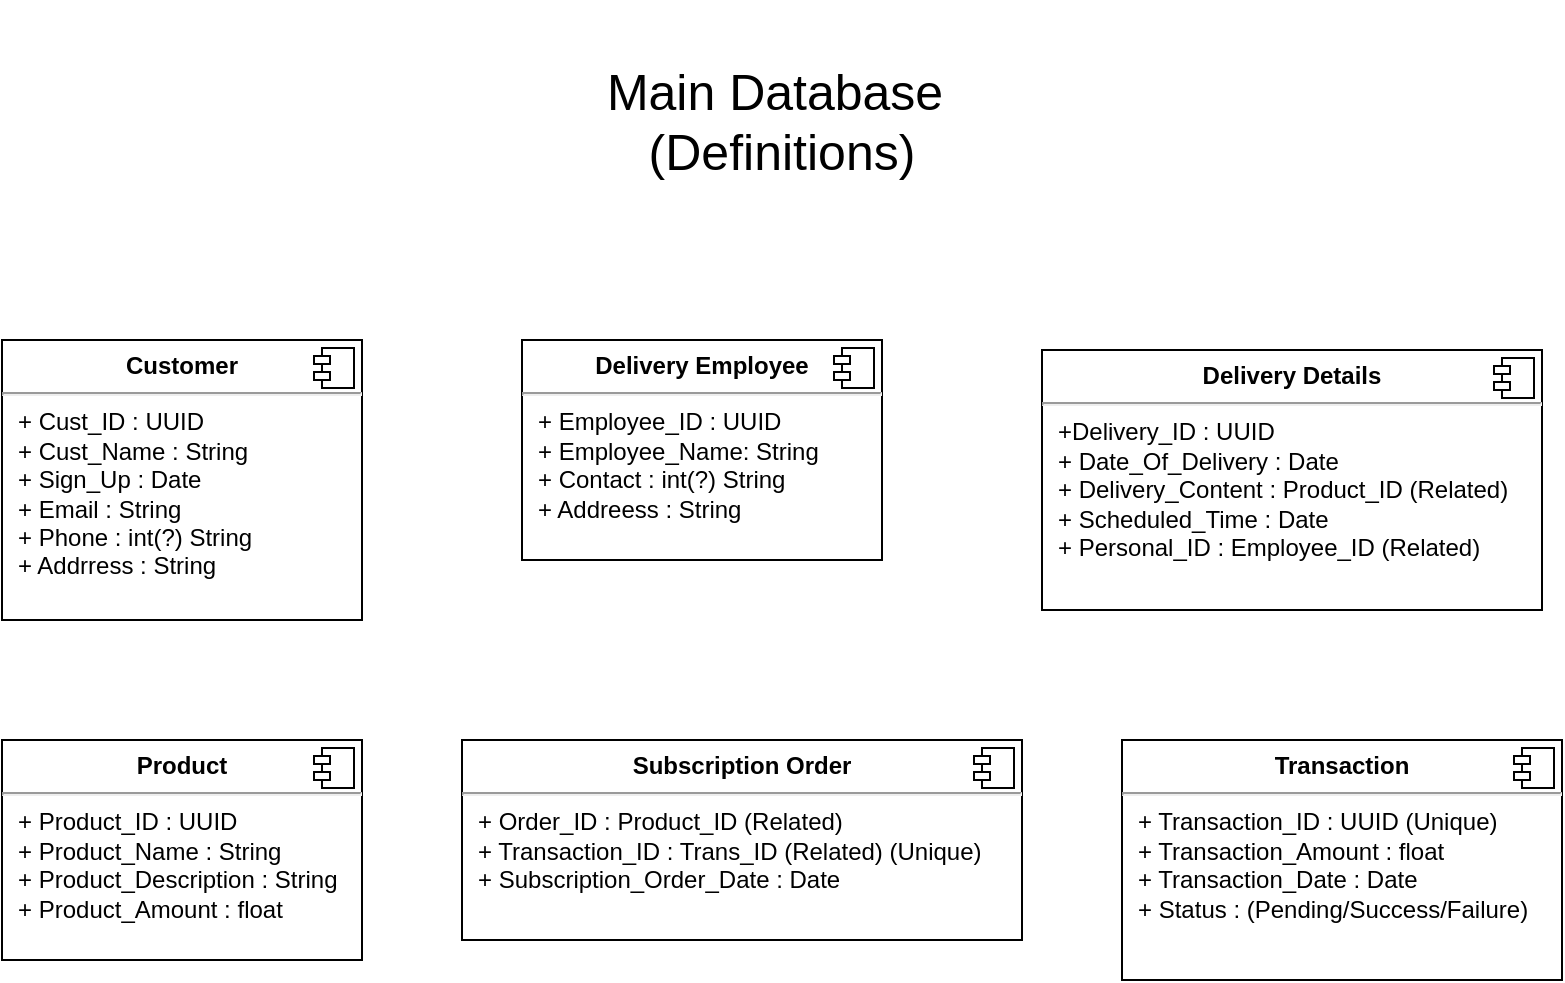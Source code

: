 <mxfile version="20.5.1" type="github" pages="3">
  <diagram id="R2lEEEUBdFMjLlhIrx00" name="Main Database">
    <mxGraphModel dx="1038" dy="539" grid="1" gridSize="10" guides="1" tooltips="1" connect="1" arrows="1" fold="1" page="1" pageScale="1" pageWidth="827" pageHeight="1169" math="0" shadow="0" extFonts="Permanent Marker^https://fonts.googleapis.com/css?family=Permanent+Marker">
      <root>
        <mxCell id="0" />
        <mxCell id="1" parent="0" />
        <mxCell id="pP9zIYHs6LU0-1jrcYSO-6" value="&lt;p style=&quot;margin:0px;margin-top:6px;text-align:center;&quot;&gt;&lt;b&gt;Customer&lt;/b&gt;&lt;/p&gt;&lt;hr&gt;&lt;p style=&quot;margin:0px;margin-left:8px;&quot;&gt;+ Cust_ID : UUID&lt;/p&gt;&lt;p style=&quot;margin:0px;margin-left:8px;&quot;&gt;+ Cust_Name : String&lt;/p&gt;&lt;p style=&quot;margin:0px;margin-left:8px;&quot;&gt;+ Sign_Up : Date&lt;/p&gt;&lt;p style=&quot;margin:0px;margin-left:8px;&quot;&gt;+ Email : String&lt;/p&gt;&lt;p style=&quot;margin:0px;margin-left:8px;&quot;&gt;+ Phone : int(?) String&lt;/p&gt;&lt;p style=&quot;margin:0px;margin-left:8px;&quot;&gt;+ Addrress : String&lt;/p&gt;" style="align=left;overflow=fill;html=1;dropTarget=0;" vertex="1" parent="1">
          <mxGeometry x="24" y="210" width="180" height="140" as="geometry" />
        </mxCell>
        <mxCell id="pP9zIYHs6LU0-1jrcYSO-7" value="" style="shape=component;jettyWidth=8;jettyHeight=4;" vertex="1" parent="pP9zIYHs6LU0-1jrcYSO-6">
          <mxGeometry x="1" width="20" height="20" relative="1" as="geometry">
            <mxPoint x="-24" y="4" as="offset" />
          </mxGeometry>
        </mxCell>
        <mxCell id="UmgTyD-XWOnBGixI6zab-1" value="&lt;p style=&quot;margin:0px;margin-top:6px;text-align:center;&quot;&gt;&lt;b&gt;Delivery Employee&lt;/b&gt;&lt;/p&gt;&lt;hr&gt;&lt;p style=&quot;margin:0px;margin-left:8px;&quot;&gt;+ Employee_ID : UUID&lt;br&gt;&lt;/p&gt;&lt;p style=&quot;margin:0px;margin-left:8px;&quot;&gt;+ Employee_Name: String&lt;/p&gt;&lt;p style=&quot;margin:0px;margin-left:8px;&quot;&gt;+ Contact : int(?) String&lt;/p&gt;&lt;p style=&quot;margin:0px;margin-left:8px;&quot;&gt;+ Addreess : String&lt;/p&gt;" style="align=left;overflow=fill;html=1;dropTarget=0;" vertex="1" parent="1">
          <mxGeometry x="284" y="210" width="180" height="110" as="geometry" />
        </mxCell>
        <mxCell id="UmgTyD-XWOnBGixI6zab-2" value="" style="shape=component;jettyWidth=8;jettyHeight=4;" vertex="1" parent="UmgTyD-XWOnBGixI6zab-1">
          <mxGeometry x="1" width="20" height="20" relative="1" as="geometry">
            <mxPoint x="-24" y="4" as="offset" />
          </mxGeometry>
        </mxCell>
        <mxCell id="UmgTyD-XWOnBGixI6zab-3" value="&lt;p style=&quot;margin:0px;margin-top:6px;text-align:center;&quot;&gt;&lt;b&gt;Delivery Details&lt;/b&gt;&lt;/p&gt;&lt;hr&gt;&lt;p style=&quot;margin:0px;margin-left:8px;&quot;&gt;+Delivery_ID : UUID&lt;/p&gt;&lt;p style=&quot;margin:0px;margin-left:8px;&quot;&gt;+ Date_Of_Delivery : Date&lt;/p&gt;&lt;p style=&quot;margin:0px;margin-left:8px;&quot;&gt;+ Delivery_Content : Product_ID (Related)&lt;/p&gt;&lt;p style=&quot;margin:0px;margin-left:8px;&quot;&gt;+ Scheduled_Time : Date&lt;/p&gt;&lt;p style=&quot;margin:0px;margin-left:8px;&quot;&gt;+ Personal_ID : Employee_ID (Related)&lt;/p&gt;" style="align=left;overflow=fill;html=1;dropTarget=0;" vertex="1" parent="1">
          <mxGeometry x="544" y="215" width="250" height="130" as="geometry" />
        </mxCell>
        <mxCell id="UmgTyD-XWOnBGixI6zab-4" value="" style="shape=component;jettyWidth=8;jettyHeight=4;" vertex="1" parent="UmgTyD-XWOnBGixI6zab-3">
          <mxGeometry x="1" width="20" height="20" relative="1" as="geometry">
            <mxPoint x="-24" y="4" as="offset" />
          </mxGeometry>
        </mxCell>
        <mxCell id="UmgTyD-XWOnBGixI6zab-5" value="&lt;p style=&quot;margin:0px;margin-top:6px;text-align:center;&quot;&gt;&lt;b&gt;Product&lt;/b&gt;&lt;/p&gt;&lt;hr&gt;&lt;p style=&quot;margin:0px;margin-left:8px;&quot;&gt;+ Product_ID : UUID&lt;/p&gt;&lt;p style=&quot;margin:0px;margin-left:8px;&quot;&gt;+ Product_Name : String&lt;/p&gt;&lt;p style=&quot;margin:0px;margin-left:8px;&quot;&gt;+ Product_Description : String&lt;/p&gt;&lt;p style=&quot;margin:0px;margin-left:8px;&quot;&gt;+ Product_Amount : float&lt;/p&gt;" style="align=left;overflow=fill;html=1;dropTarget=0;" vertex="1" parent="1">
          <mxGeometry x="24" y="410" width="180" height="110" as="geometry" />
        </mxCell>
        <mxCell id="UmgTyD-XWOnBGixI6zab-6" value="" style="shape=component;jettyWidth=8;jettyHeight=4;" vertex="1" parent="UmgTyD-XWOnBGixI6zab-5">
          <mxGeometry x="1" width="20" height="20" relative="1" as="geometry">
            <mxPoint x="-24" y="4" as="offset" />
          </mxGeometry>
        </mxCell>
        <mxCell id="T0kVEuVDd7RmYPfhUP_d-3" value="&lt;p style=&quot;margin:0px;margin-top:6px;text-align:center;&quot;&gt;&lt;b&gt;Subscription Order&lt;/b&gt;&lt;/p&gt;&lt;hr&gt;&lt;p style=&quot;margin:0px;margin-left:8px;&quot;&gt;+ Order_ID : Product_ID (Related)&lt;/p&gt;&lt;p style=&quot;margin:0px;margin-left:8px;&quot;&gt;+ Transaction_ID : Trans_ID (Related) (Unique)&lt;/p&gt;&lt;p style=&quot;margin:0px;margin-left:8px;&quot;&gt;+ Subscription_Order_Date : Date&amp;nbsp;&lt;/p&gt;" style="align=left;overflow=fill;html=1;dropTarget=0;" vertex="1" parent="1">
          <mxGeometry x="254" y="410" width="280" height="100" as="geometry" />
        </mxCell>
        <mxCell id="T0kVEuVDd7RmYPfhUP_d-4" value="" style="shape=component;jettyWidth=8;jettyHeight=4;" vertex="1" parent="T0kVEuVDd7RmYPfhUP_d-3">
          <mxGeometry x="1" width="20" height="20" relative="1" as="geometry">
            <mxPoint x="-24" y="4" as="offset" />
          </mxGeometry>
        </mxCell>
        <mxCell id="T0kVEuVDd7RmYPfhUP_d-6" value="&lt;p style=&quot;margin:0px;margin-top:6px;text-align:center;&quot;&gt;&lt;b&gt;Transaction&lt;/b&gt;&lt;/p&gt;&lt;hr&gt;&lt;p style=&quot;margin:0px;margin-left:8px;&quot;&gt;+ Transaction_ID : UUID (Unique)&lt;/p&gt;&lt;p style=&quot;margin:0px;margin-left:8px;&quot;&gt;+ Transaction_Amount : float&lt;/p&gt;&lt;p style=&quot;margin:0px;margin-left:8px;&quot;&gt;+ Transaction_Date : Date&lt;/p&gt;&lt;p style=&quot;margin:0px;margin-left:8px;&quot;&gt;+ Status : (Pending/Success/Failure)&lt;/p&gt;" style="align=left;overflow=fill;html=1;dropTarget=0;" vertex="1" parent="1">
          <mxGeometry x="584" y="410" width="220" height="120" as="geometry" />
        </mxCell>
        <mxCell id="T0kVEuVDd7RmYPfhUP_d-7" value="" style="shape=component;jettyWidth=8;jettyHeight=4;" vertex="1" parent="T0kVEuVDd7RmYPfhUP_d-6">
          <mxGeometry x="1" width="20" height="20" relative="1" as="geometry">
            <mxPoint x="-24" y="4" as="offset" />
          </mxGeometry>
        </mxCell>
        <mxCell id="7ddv4cWyjnsOW6j2Cdh4-1" value="Main Database&amp;nbsp;&lt;br&gt;(Definitions)" style="text;html=1;strokeColor=none;fillColor=none;align=center;verticalAlign=middle;whiteSpace=wrap;rounded=0;fontSize=25;" vertex="1" parent="1">
          <mxGeometry x="274" y="40" width="280" height="120" as="geometry" />
        </mxCell>
      </root>
    </mxGraphModel>
  </diagram>
  <diagram id="XB3KTdIwo1CCrc___fvj" name="Credential Database">
    <mxGraphModel dx="1038" dy="539" grid="1" gridSize="10" guides="1" tooltips="1" connect="1" arrows="1" fold="1" page="1" pageScale="1" pageWidth="827" pageHeight="1169" math="0" shadow="0">
      <root>
        <mxCell id="0" />
        <mxCell id="1" parent="0" />
        <mxCell id="TAMbc6Ra9dEEd1ABG5EC-1" value="&lt;p style=&quot;margin:0px;margin-top:6px;text-align:center;&quot;&gt;&lt;b&gt;Customer Credential&lt;/b&gt;&lt;/p&gt;&lt;hr&gt;&lt;p style=&quot;margin:0px;margin-left:8px;&quot;&gt;+ User_Name : String (Uniquie)&lt;/p&gt;&lt;p style=&quot;margin:0px;margin-left:8px;&quot;&gt;&lt;br&gt;&lt;/p&gt;&lt;p style=&quot;margin:0px;margin-left:8px;&quot;&gt;+ password : String (Hashed)&lt;/p&gt;&lt;p style=&quot;margin:0px;margin-left:8px;&quot;&gt;&lt;br&gt;&lt;/p&gt;&lt;p style=&quot;margin:0px;margin-left:8px;&quot;&gt;+ Customer_ID : UUID (Unique)&lt;/p&gt;" style="align=left;overflow=fill;html=1;dropTarget=0;" vertex="1" parent="1">
          <mxGeometry x="40" y="40" width="180" height="130" as="geometry" />
        </mxCell>
        <mxCell id="TAMbc6Ra9dEEd1ABG5EC-2" value="" style="shape=component;jettyWidth=8;jettyHeight=4;" vertex="1" parent="TAMbc6Ra9dEEd1ABG5EC-1">
          <mxGeometry x="1" width="20" height="20" relative="1" as="geometry">
            <mxPoint x="-24" y="4" as="offset" />
          </mxGeometry>
        </mxCell>
        <mxCell id="TAMbc6Ra9dEEd1ABG5EC-3" value="&lt;p style=&quot;margin:0px;margin-top:6px;text-align:center;&quot;&gt;&lt;b&gt;Service Credential&lt;/b&gt;&lt;/p&gt;&lt;hr&gt;&lt;p style=&quot;margin:0px;margin-left:8px;&quot;&gt;+ User_Name : String (Unique)&lt;/p&gt;&lt;p style=&quot;margin:0px;margin-left:8px;&quot;&gt;&lt;br&gt;&lt;/p&gt;&lt;p style=&quot;margin:0px;margin-left:8px;&quot;&gt;+ Password : String (Hashed)&lt;/p&gt;&lt;p style=&quot;margin:0px;margin-left:8px;&quot;&gt;&lt;br&gt;&lt;/p&gt;&lt;p style=&quot;margin:0px;margin-left:8px;&quot;&gt;+ Staff_ID : UUID (Unique)&lt;/p&gt;&lt;p style=&quot;margin:0px;margin-left:8px;&quot;&gt;&lt;br&gt;&lt;/p&gt;&lt;p style=&quot;margin:0px;margin-left:8px;&quot;&gt;+ Staff_Type : Enum (?)&lt;/p&gt;" style="align=left;overflow=fill;html=1;dropTarget=0;" vertex="1" parent="1">
          <mxGeometry x="40" y="230" width="180" height="150" as="geometry" />
        </mxCell>
        <mxCell id="TAMbc6Ra9dEEd1ABG5EC-4" value="" style="shape=component;jettyWidth=8;jettyHeight=4;" vertex="1" parent="TAMbc6Ra9dEEd1ABG5EC-3">
          <mxGeometry x="1" width="20" height="20" relative="1" as="geometry">
            <mxPoint x="-24" y="4" as="offset" />
          </mxGeometry>
        </mxCell>
        <mxCell id="TAMbc6Ra9dEEd1ABG5EC-5" value="-- User_Name: A Unique String that the users can remember during login (cannot expect them to remember cust_ID.&lt;br&gt;&lt;br&gt;-- Password: Hashed password. Hashing should be done on client and server side.&lt;br&gt;&lt;br&gt;-- Customer_ID : Do we even need this? User_Name is already unique&amp;nbsp;" style="shape=note;whiteSpace=wrap;html=1;backgroundOutline=1;darkOpacity=0.05;" vertex="1" parent="1">
          <mxGeometry x="590" y="20" width="230" height="260" as="geometry" />
        </mxCell>
        <mxCell id="TAMbc6Ra9dEEd1ABG5EC-6" value="" style="endArrow=none;dashed=1;html=1;dashPattern=1 3;strokeWidth=2;rounded=0;exitX=0.998;exitY=0.349;exitDx=0;exitDy=0;exitPerimeter=0;entryX=0.007;entryY=0.251;entryDx=0;entryDy=0;entryPerimeter=0;" edge="1" parent="1" source="TAMbc6Ra9dEEd1ABG5EC-1" target="TAMbc6Ra9dEEd1ABG5EC-5">
          <mxGeometry width="50" height="50" relative="1" as="geometry">
            <mxPoint x="310" y="100" as="sourcePoint" />
            <mxPoint x="360" y="50" as="targetPoint" />
          </mxGeometry>
        </mxCell>
        <mxCell id="TAMbc6Ra9dEEd1ABG5EC-7" value="-- User_Name : Unique String for the staff to login&lt;br&gt;&lt;br&gt;--Password: Hashed Password&lt;br&gt;&lt;br&gt;--Staff_ID : Staff ID that is unique to every staff. We will not delete staff database, just archive it.&lt;br&gt;&lt;br&gt;--Staff_Type: Describes the type of staffs.&lt;br&gt;(E.g: Kitchen, delivery, executive)" style="shape=note;whiteSpace=wrap;html=1;backgroundOutline=1;darkOpacity=0.05;" vertex="1" parent="1">
          <mxGeometry x="350" y="230" width="220" height="260" as="geometry" />
        </mxCell>
        <mxCell id="TAMbc6Ra9dEEd1ABG5EC-8" value="" style="endArrow=none;dashed=1;html=1;dashPattern=1 3;strokeWidth=2;rounded=0;exitX=1;exitY=0.25;exitDx=0;exitDy=0;entryX=0.007;entryY=0.155;entryDx=0;entryDy=0;entryPerimeter=0;" edge="1" parent="1" source="TAMbc6Ra9dEEd1ABG5EC-3" target="TAMbc6Ra9dEEd1ABG5EC-7">
          <mxGeometry width="50" height="50" relative="1" as="geometry">
            <mxPoint x="390" y="270" as="sourcePoint" />
            <mxPoint x="440" y="220" as="targetPoint" />
          </mxGeometry>
        </mxCell>
      </root>
    </mxGraphModel>
  </diagram>
  <diagram id="2pj9aHvIkLm3j_D929aE" name="Order Database">
    <mxGraphModel dx="1038" dy="539" grid="1" gridSize="10" guides="1" tooltips="1" connect="1" arrows="1" fold="1" page="1" pageScale="1" pageWidth="827" pageHeight="1169" math="0" shadow="0">
      <root>
        <mxCell id="0" />
        <mxCell id="1" parent="0" />
        <mxCell id="p2l3z_85-FVGjrdwPl05-1" value="&lt;p style=&quot;margin:0px;margin-top:6px;text-align:center;&quot;&gt;&lt;b&gt;Daily Order&lt;/b&gt;&lt;/p&gt;&lt;hr&gt;&lt;p style=&quot;margin:0px;margin-left:8px;&quot;&gt;+ Order_ID : UUID (Unique)&lt;/p&gt;&lt;p style=&quot;margin:0px;margin-left:8px;&quot;&gt;+ Order_Date : Date&amp;nbsp;&lt;/p&gt;&lt;p style=&quot;margin:0px;margin-left:8px;&quot;&gt;+ Scheduled_Time : Time&amp;nbsp;&lt;/p&gt;&lt;p style=&quot;margin:0px;margin-left:8px;&quot;&gt;+ Subscription_ID : Product_ID (Related)&lt;/p&gt;&lt;p style=&quot;margin:0px;margin-left:8px;&quot;&gt;+ Status : (Rescheduled/Cancelled/Completed/Pending)&lt;/p&gt;" style="align=left;overflow=fill;html=1;dropTarget=0;" vertex="1" parent="1">
          <mxGeometry x="40" y="80" width="320" height="120" as="geometry" />
        </mxCell>
        <mxCell id="p2l3z_85-FVGjrdwPl05-2" value="" style="shape=component;jettyWidth=8;jettyHeight=4;" vertex="1" parent="p2l3z_85-FVGjrdwPl05-1">
          <mxGeometry x="1" width="20" height="20" relative="1" as="geometry">
            <mxPoint x="-24" y="4" as="offset" />
          </mxGeometry>
        </mxCell>
        <mxCell id="p2l3z_85-FVGjrdwPl05-6" style="edgeStyle=orthogonalEdgeStyle;rounded=0;orthogonalLoop=1;jettySize=auto;html=1;" edge="1" parent="1" source="p2l3z_85-FVGjrdwPl05-3" target="p2l3z_85-FVGjrdwPl05-5">
          <mxGeometry relative="1" as="geometry" />
        </mxCell>
        <mxCell id="p2l3z_85-FVGjrdwPl05-3" value="&lt;p style=&quot;margin:0px;margin-top:6px;text-align:center;&quot;&gt;&lt;b&gt;Backup (Monthly)&lt;/b&gt;&lt;/p&gt;&lt;hr&gt;&lt;p style=&quot;margin:0px;margin-left:8px;&quot;&gt;+ Order_ID : UUID (Unique)&lt;/p&gt;&lt;p style=&quot;margin:0px;margin-left:8px;&quot;&gt;+ Order_Date : Date&lt;/p&gt;&lt;p style=&quot;margin:0px;margin-left:8px;&quot;&gt;+ Scheduled_Time : DateTime&lt;/p&gt;&lt;p style=&quot;margin:0px;margin-left:8px;&quot;&gt;+ Subscription_ID : Product_ID (Related)&lt;/p&gt;&lt;p style=&quot;margin:0px;margin-left:8px;&quot;&gt;+ Status : (Rescheduled/Cancelled/Completed/Pending)&lt;/p&gt;" style="align=left;overflow=fill;html=1;dropTarget=0;" vertex="1" parent="1">
          <mxGeometry x="40" y="320" width="330" height="120" as="geometry" />
        </mxCell>
        <mxCell id="p2l3z_85-FVGjrdwPl05-4" value="" style="shape=component;jettyWidth=8;jettyHeight=4;" vertex="1" parent="p2l3z_85-FVGjrdwPl05-3">
          <mxGeometry x="1" width="20" height="20" relative="1" as="geometry">
            <mxPoint x="-24" y="4" as="offset" />
          </mxGeometry>
        </mxCell>
        <mxCell id="p2l3z_85-FVGjrdwPl05-5" value="We can store monthly backups on Google Drive or something" style="shape=note;whiteSpace=wrap;html=1;backgroundOutline=1;darkOpacity=0.05;" vertex="1" parent="1">
          <mxGeometry x="530" y="320" width="210" height="180" as="geometry" />
        </mxCell>
      </root>
    </mxGraphModel>
  </diagram>
</mxfile>
